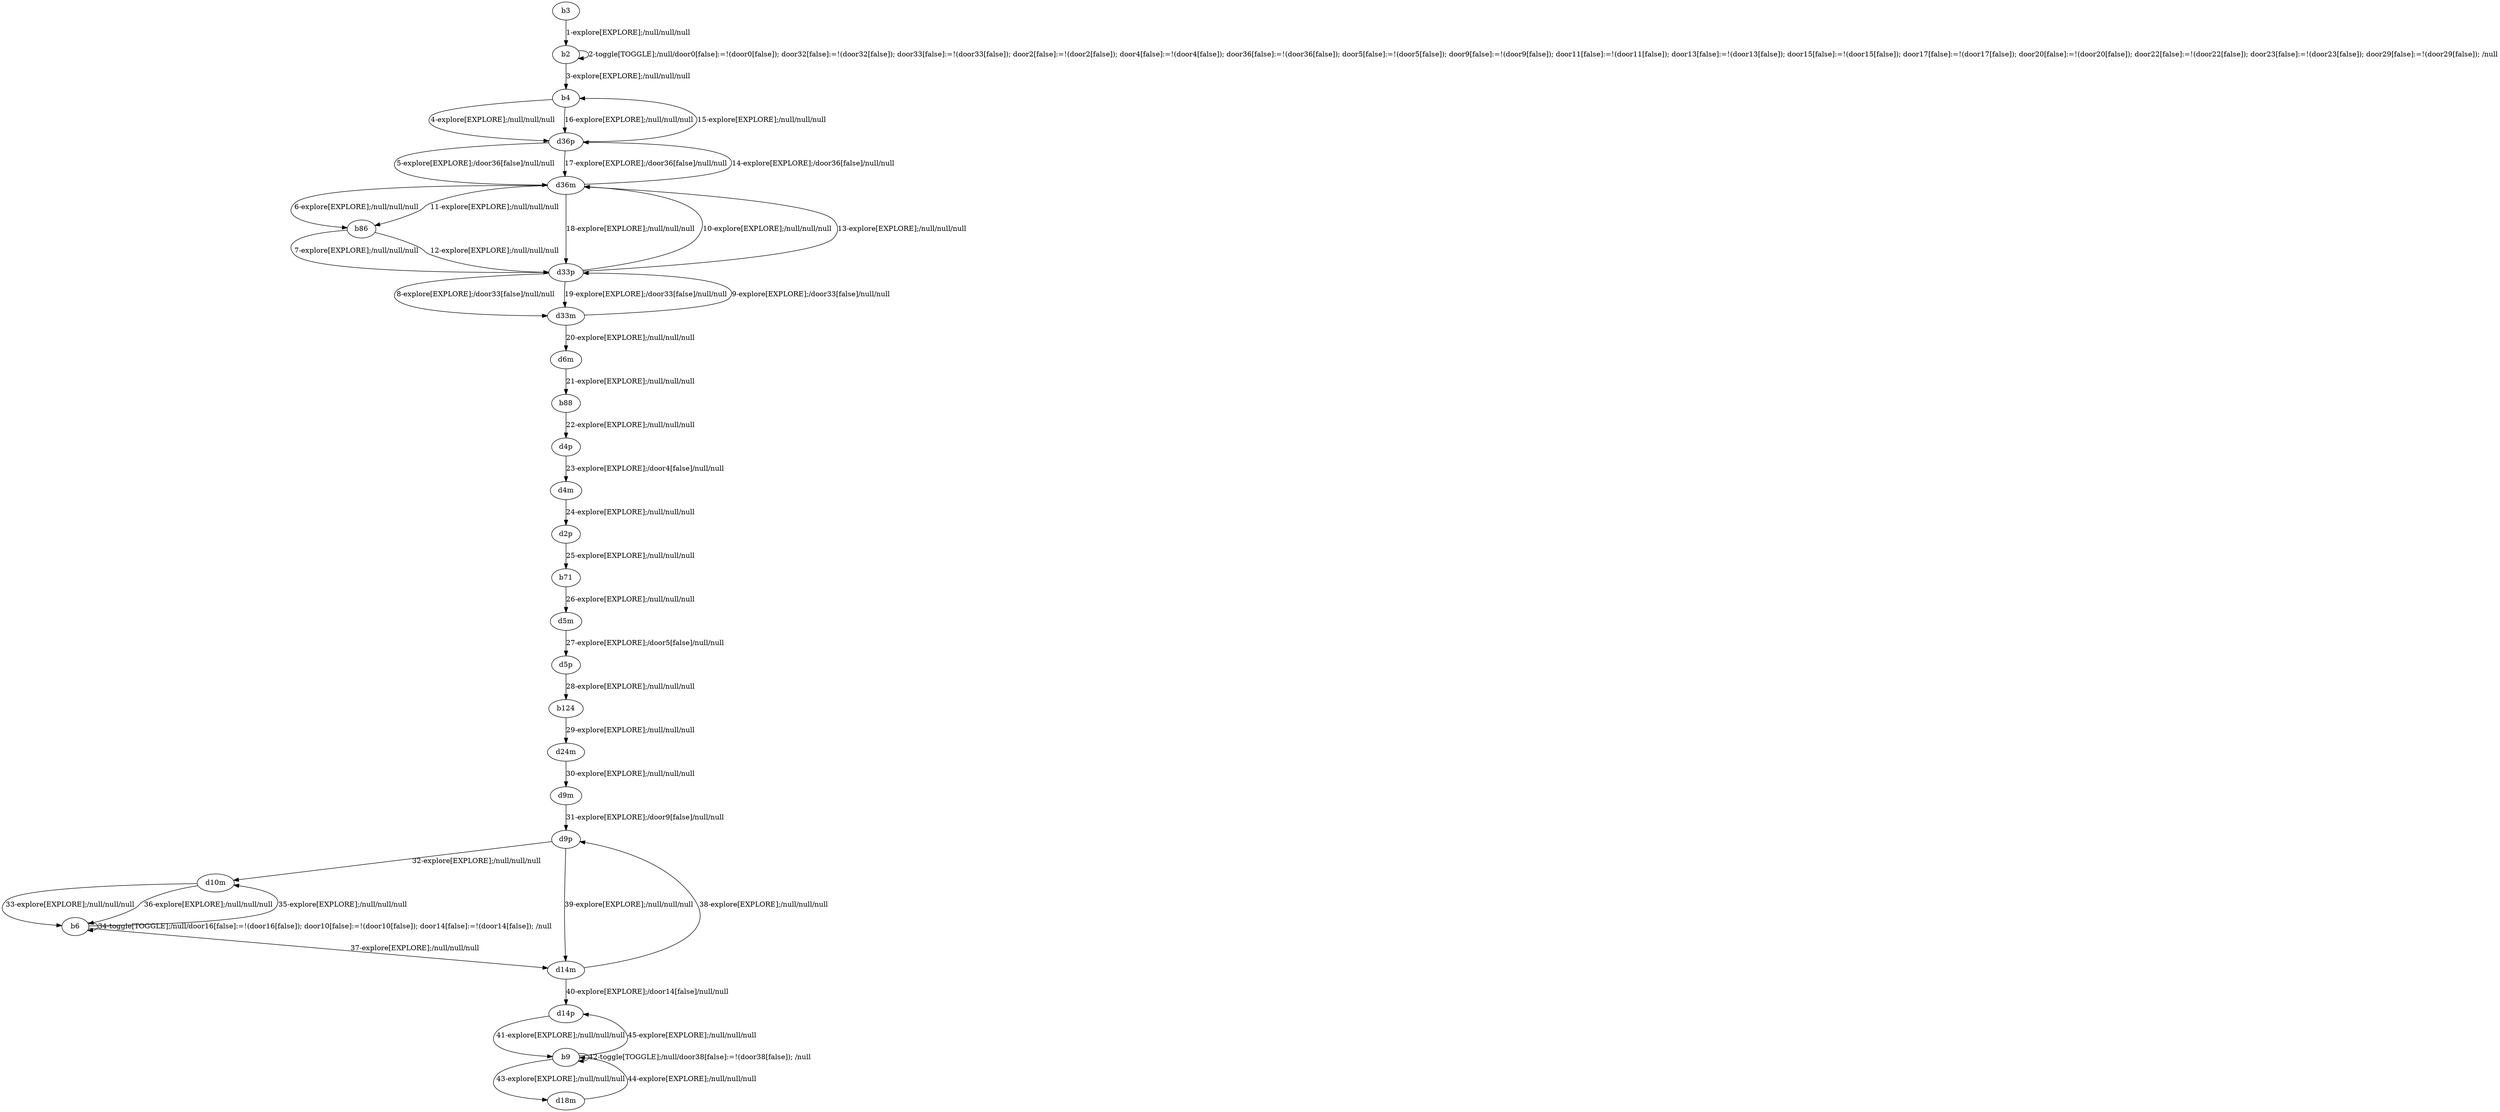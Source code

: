# Total number of goals covered by this test: 1
# b9 --> d14p

digraph g {
"b3" -> "b2" [label = "1-explore[EXPLORE];/null/null/null"];
"b2" -> "b2" [label = "2-toggle[TOGGLE];/null/door0[false]:=!(door0[false]); door32[false]:=!(door32[false]); door33[false]:=!(door33[false]); door2[false]:=!(door2[false]); door4[false]:=!(door4[false]); door36[false]:=!(door36[false]); door5[false]:=!(door5[false]); door9[false]:=!(door9[false]); door11[false]:=!(door11[false]); door13[false]:=!(door13[false]); door15[false]:=!(door15[false]); door17[false]:=!(door17[false]); door20[false]:=!(door20[false]); door22[false]:=!(door22[false]); door23[false]:=!(door23[false]); door29[false]:=!(door29[false]); /null"];
"b2" -> "b4" [label = "3-explore[EXPLORE];/null/null/null"];
"b4" -> "d36p" [label = "4-explore[EXPLORE];/null/null/null"];
"d36p" -> "d36m" [label = "5-explore[EXPLORE];/door36[false]/null/null"];
"d36m" -> "b86" [label = "6-explore[EXPLORE];/null/null/null"];
"b86" -> "d33p" [label = "7-explore[EXPLORE];/null/null/null"];
"d33p" -> "d33m" [label = "8-explore[EXPLORE];/door33[false]/null/null"];
"d33m" -> "d33p" [label = "9-explore[EXPLORE];/door33[false]/null/null"];
"d33p" -> "d36m" [label = "10-explore[EXPLORE];/null/null/null"];
"d36m" -> "b86" [label = "11-explore[EXPLORE];/null/null/null"];
"b86" -> "d33p" [label = "12-explore[EXPLORE];/null/null/null"];
"d33p" -> "d36m" [label = "13-explore[EXPLORE];/null/null/null"];
"d36m" -> "d36p" [label = "14-explore[EXPLORE];/door36[false]/null/null"];
"d36p" -> "b4" [label = "15-explore[EXPLORE];/null/null/null"];
"b4" -> "d36p" [label = "16-explore[EXPLORE];/null/null/null"];
"d36p" -> "d36m" [label = "17-explore[EXPLORE];/door36[false]/null/null"];
"d36m" -> "d33p" [label = "18-explore[EXPLORE];/null/null/null"];
"d33p" -> "d33m" [label = "19-explore[EXPLORE];/door33[false]/null/null"];
"d33m" -> "d6m" [label = "20-explore[EXPLORE];/null/null/null"];
"d6m" -> "b88" [label = "21-explore[EXPLORE];/null/null/null"];
"b88" -> "d4p" [label = "22-explore[EXPLORE];/null/null/null"];
"d4p" -> "d4m" [label = "23-explore[EXPLORE];/door4[false]/null/null"];
"d4m" -> "d2p" [label = "24-explore[EXPLORE];/null/null/null"];
"d2p" -> "b71" [label = "25-explore[EXPLORE];/null/null/null"];
"b71" -> "d5m" [label = "26-explore[EXPLORE];/null/null/null"];
"d5m" -> "d5p" [label = "27-explore[EXPLORE];/door5[false]/null/null"];
"d5p" -> "b124" [label = "28-explore[EXPLORE];/null/null/null"];
"b124" -> "d24m" [label = "29-explore[EXPLORE];/null/null/null"];
"d24m" -> "d9m" [label = "30-explore[EXPLORE];/null/null/null"];
"d9m" -> "d9p" [label = "31-explore[EXPLORE];/door9[false]/null/null"];
"d9p" -> "d10m" [label = "32-explore[EXPLORE];/null/null/null"];
"d10m" -> "b6" [label = "33-explore[EXPLORE];/null/null/null"];
"b6" -> "b6" [label = "34-toggle[TOGGLE];/null/door16[false]:=!(door16[false]); door10[false]:=!(door10[false]); door14[false]:=!(door14[false]); /null"];
"b6" -> "d10m" [label = "35-explore[EXPLORE];/null/null/null"];
"d10m" -> "b6" [label = "36-explore[EXPLORE];/null/null/null"];
"b6" -> "d14m" [label = "37-explore[EXPLORE];/null/null/null"];
"d14m" -> "d9p" [label = "38-explore[EXPLORE];/null/null/null"];
"d9p" -> "d14m" [label = "39-explore[EXPLORE];/null/null/null"];
"d14m" -> "d14p" [label = "40-explore[EXPLORE];/door14[false]/null/null"];
"d14p" -> "b9" [label = "41-explore[EXPLORE];/null/null/null"];
"b9" -> "b9" [label = "42-toggle[TOGGLE];/null/door38[false]:=!(door38[false]); /null"];
"b9" -> "d18m" [label = "43-explore[EXPLORE];/null/null/null"];
"d18m" -> "b9" [label = "44-explore[EXPLORE];/null/null/null"];
"b9" -> "d14p" [label = "45-explore[EXPLORE];/null/null/null"];
}